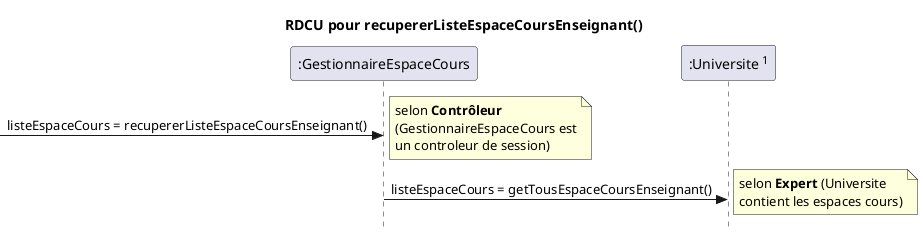 @startuml
skinparam style strictuml
skinparam defaultfontname Verdana
title RDCU pour <b>recupererListeEspaceCoursEnseignant()</b>
participant ":GestionnaireEspaceCours" as ge
participant ":Universite <sup>1</sup>" as u

->ge : listeEspaceCours = recupererListeEspaceCoursEnseignant()
note right : selon <b>Contrôleur</b>\n(GestionnaireEspaceCours est\nun controleur de session)

ge -> u : listeEspaceCours = getTousEspaceCoursEnseignant()
note right : selon <b>Expert</b> (Universite\ncontient les espaces cours)

@enduml